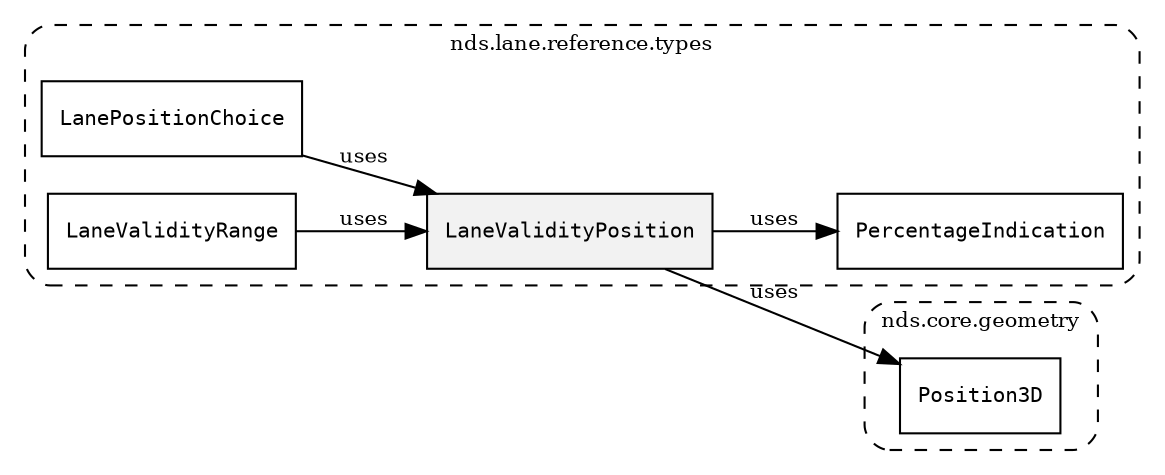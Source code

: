 /**
 * This dot file creates symbol collaboration diagram for LaneValidityPosition.
 */
digraph ZSERIO
{
    node [shape=box, fontsize=10];
    rankdir="LR";
    fontsize=10;
    tooltip="LaneValidityPosition collaboration diagram";

    subgraph "cluster_nds.lane.reference.types"
    {
        style="dashed, rounded";
        label="nds.lane.reference.types";
        tooltip="Package nds.lane.reference.types";
        href="../../../content/packages/nds.lane.reference.types.html#Package-nds-lane-reference-types";
        target="_parent";

        "LaneValidityPosition" [style="filled", fillcolor="#0000000D", target="_parent", label=<<font face="monospace"><table align="center" border="0" cellspacing="0" cellpadding="0"><tr><td href="../../../content/packages/nds.lane.reference.types.html#Structure-LaneValidityPosition" title="Structure defined in nds.lane.reference.types">LaneValidityPosition</td></tr></table></font>>];
        "PercentageIndication" [target="_parent", label=<<font face="monospace"><table align="center" border="0" cellspacing="0" cellpadding="0"><tr><td href="../../../content/packages/nds.lane.reference.types.html#Subtype-PercentageIndication" title="Subtype defined in nds.lane.reference.types">PercentageIndication</td></tr></table></font>>];
        "LanePositionChoice" [target="_parent", label=<<font face="monospace"><table align="center" border="0" cellspacing="0" cellpadding="0"><tr><td href="../../../content/packages/nds.lane.reference.types.html#Choice-LanePositionChoice" title="Choice defined in nds.lane.reference.types">LanePositionChoice</td></tr></table></font>>];
        "LaneValidityRange" [target="_parent", label=<<font face="monospace"><table align="center" border="0" cellspacing="0" cellpadding="0"><tr><td href="../../../content/packages/nds.lane.reference.types.html#Structure-LaneValidityRange" title="Structure defined in nds.lane.reference.types">LaneValidityRange</td></tr></table></font>>];
    }

    subgraph "cluster_nds.core.geometry"
    {
        style="dashed, rounded";
        label="nds.core.geometry";
        tooltip="Package nds.core.geometry";
        href="../../../content/packages/nds.core.geometry.html#Package-nds-core-geometry";
        target="_parent";

        "Position3D" [target="_parent", label=<<font face="monospace"><table align="center" border="0" cellspacing="0" cellpadding="0"><tr><td href="../../../content/packages/nds.core.geometry.html#Structure-Position3D" title="Structure defined in nds.core.geometry">Position3D</td></tr></table></font>>];
    }

    "LaneValidityPosition" -> "Position3D" [label="uses", fontsize=10];
    "LaneValidityPosition" -> "PercentageIndication" [label="uses", fontsize=10];
    "LanePositionChoice" -> "LaneValidityPosition" [label="uses", fontsize=10];
    "LaneValidityRange" -> "LaneValidityPosition" [label="uses", fontsize=10];
}
